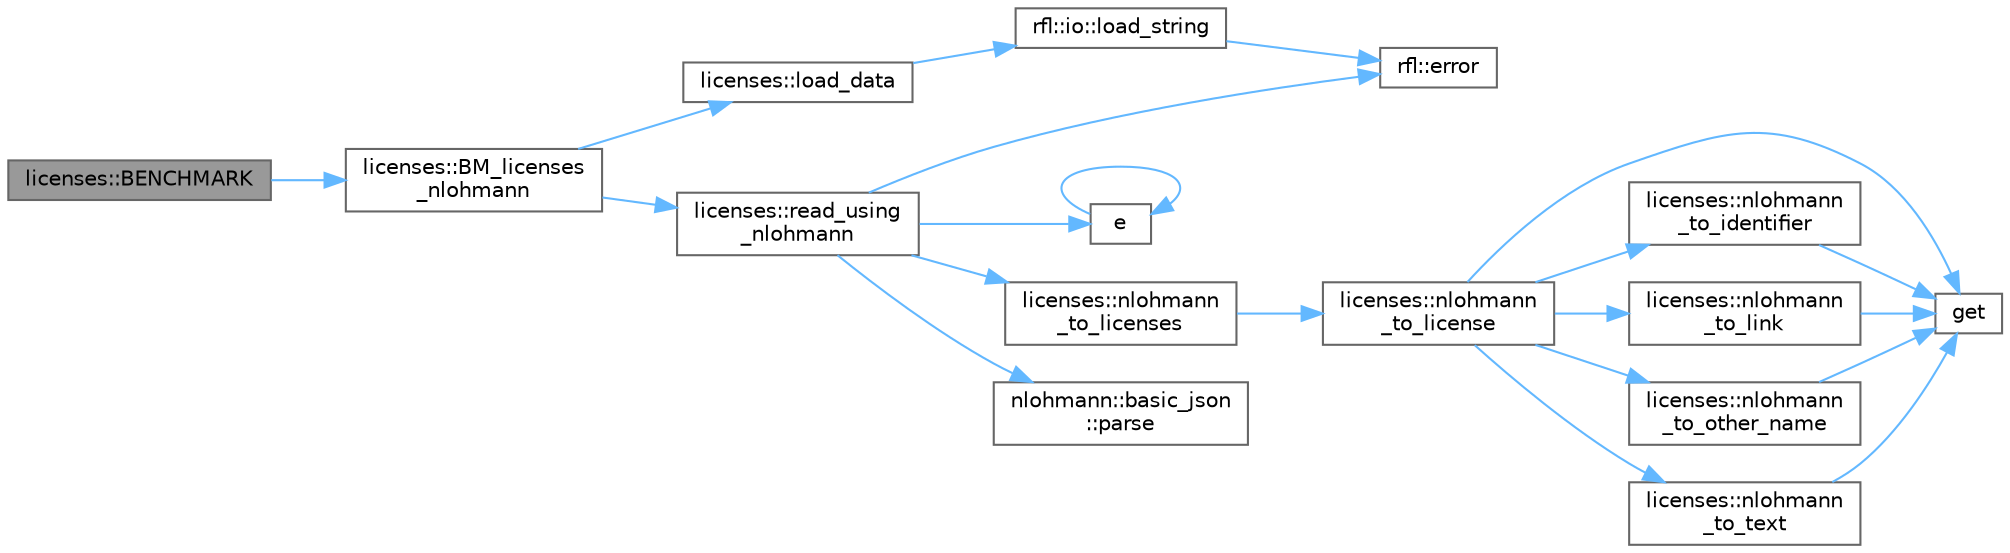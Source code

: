 digraph "licenses::BENCHMARK"
{
 // LATEX_PDF_SIZE
  bgcolor="transparent";
  edge [fontname=Helvetica,fontsize=10,labelfontname=Helvetica,labelfontsize=10];
  node [fontname=Helvetica,fontsize=10,shape=box,height=0.2,width=0.4];
  rankdir="LR";
  Node1 [id="Node000001",label="licenses::BENCHMARK",height=0.2,width=0.4,color="gray40", fillcolor="grey60", style="filled", fontcolor="black",tooltip=" "];
  Node1 -> Node2 [id="edge21_Node000001_Node000002",color="steelblue1",style="solid",tooltip=" "];
  Node2 [id="Node000002",label="licenses::BM_licenses\l_nlohmann",height=0.2,width=0.4,color="grey40", fillcolor="white", style="filled",URL="$namespacelicenses.html#a03c0a6384214960b36978925129632f6",tooltip=" "];
  Node2 -> Node3 [id="edge22_Node000002_Node000003",color="steelblue1",style="solid",tooltip=" "];
  Node3 [id="Node000003",label="licenses::load_data",height=0.2,width=0.4,color="grey40", fillcolor="white", style="filled",URL="$namespacelicenses.html#a4d9ac8527573b982fd3a77bc415f3352",tooltip=" "];
  Node3 -> Node4 [id="edge23_Node000003_Node000004",color="steelblue1",style="solid",tooltip=" "];
  Node4 [id="Node000004",label="rfl::io::load_string",height=0.2,width=0.4,color="grey40", fillcolor="white", style="filled",URL="$namespacerfl_1_1io.html#abef8f6773d8fd7258ba35772521c371a",tooltip=" "];
  Node4 -> Node5 [id="edge24_Node000004_Node000005",color="steelblue1",style="solid",tooltip=" "];
  Node5 [id="Node000005",label="rfl::error",height=0.2,width=0.4,color="grey40", fillcolor="white", style="filled",URL="$namespacerfl.html#a6625864c6c297dfdc3d3c3ee3181dd8c",tooltip="Shorthand for unexpected error."];
  Node2 -> Node6 [id="edge25_Node000002_Node000006",color="steelblue1",style="solid",tooltip=" "];
  Node6 [id="Node000006",label="licenses::read_using\l_nlohmann",height=0.2,width=0.4,color="grey40", fillcolor="white", style="filled",URL="$namespacelicenses.html#ac229f6e577902ff66674935927833532",tooltip=" "];
  Node6 -> Node7 [id="edge26_Node000006_Node000007",color="steelblue1",style="solid",tooltip=" "];
  Node7 [id="Node000007",label="e",height=0.2,width=0.4,color="grey40", fillcolor="white", style="filled",URL="$_cwise__array__power__array_8cpp.html#a9cb86ff854760bf91a154f2724a9101d",tooltip=" "];
  Node7 -> Node7 [id="edge27_Node000007_Node000007",color="steelblue1",style="solid",tooltip=" "];
  Node6 -> Node5 [id="edge28_Node000006_Node000005",color="steelblue1",style="solid",tooltip=" "];
  Node6 -> Node8 [id="edge29_Node000006_Node000008",color="steelblue1",style="solid",tooltip=" "];
  Node8 [id="Node000008",label="licenses::nlohmann\l_to_licenses",height=0.2,width=0.4,color="grey40", fillcolor="white", style="filled",URL="$namespacelicenses.html#a172c2365eaa2c37452a73de5309c302d",tooltip=" "];
  Node8 -> Node9 [id="edge30_Node000008_Node000009",color="steelblue1",style="solid",tooltip=" "];
  Node9 [id="Node000009",label="licenses::nlohmann\l_to_license",height=0.2,width=0.4,color="grey40", fillcolor="white", style="filled",URL="$namespacelicenses.html#a909e1f3ff82c9b4c35adec6f62176664",tooltip=" "];
  Node9 -> Node10 [id="edge31_Node000009_Node000010",color="steelblue1",style="solid",tooltip=" "];
  Node10 [id="Node000010",label="get",height=0.2,width=0.4,color="grey40", fillcolor="white", style="filled",URL="$stdlist__overload_8cpp.html#a120a90058439faee14791b33f94c0693",tooltip=" "];
  Node9 -> Node11 [id="edge32_Node000009_Node000011",color="steelblue1",style="solid",tooltip=" "];
  Node11 [id="Node000011",label="licenses::nlohmann\l_to_identifier",height=0.2,width=0.4,color="grey40", fillcolor="white", style="filled",URL="$namespacelicenses.html#ac31862f57605740eae7063ead001f836",tooltip=" "];
  Node11 -> Node10 [id="edge33_Node000011_Node000010",color="steelblue1",style="solid",tooltip=" "];
  Node9 -> Node12 [id="edge34_Node000009_Node000012",color="steelblue1",style="solid",tooltip=" "];
  Node12 [id="Node000012",label="licenses::nlohmann\l_to_link",height=0.2,width=0.4,color="grey40", fillcolor="white", style="filled",URL="$namespacelicenses.html#a2249edeabb2046791ae9d9fc444205df",tooltip=" "];
  Node12 -> Node10 [id="edge35_Node000012_Node000010",color="steelblue1",style="solid",tooltip=" "];
  Node9 -> Node13 [id="edge36_Node000009_Node000013",color="steelblue1",style="solid",tooltip=" "];
  Node13 [id="Node000013",label="licenses::nlohmann\l_to_other_name",height=0.2,width=0.4,color="grey40", fillcolor="white", style="filled",URL="$namespacelicenses.html#a3567d2b22ee0aaf3741083fca61a438b",tooltip=" "];
  Node13 -> Node10 [id="edge37_Node000013_Node000010",color="steelblue1",style="solid",tooltip=" "];
  Node9 -> Node14 [id="edge38_Node000009_Node000014",color="steelblue1",style="solid",tooltip=" "];
  Node14 [id="Node000014",label="licenses::nlohmann\l_to_text",height=0.2,width=0.4,color="grey40", fillcolor="white", style="filled",URL="$namespacelicenses.html#a89f2c6542c0ce926537af441ad9bfc27",tooltip=" "];
  Node14 -> Node10 [id="edge39_Node000014_Node000010",color="steelblue1",style="solid",tooltip=" "];
  Node6 -> Node15 [id="edge40_Node000006_Node000015",color="steelblue1",style="solid",tooltip=" "];
  Node15 [id="Node000015",label="nlohmann::basic_json\l::parse",height=0.2,width=0.4,color="grey40", fillcolor="white", style="filled",URL="$classnlohmann_1_1basic__json.html#a15018ade392a844ea32d5188d1a0b9c6",tooltip="deserialize from a compatible input"];
}
